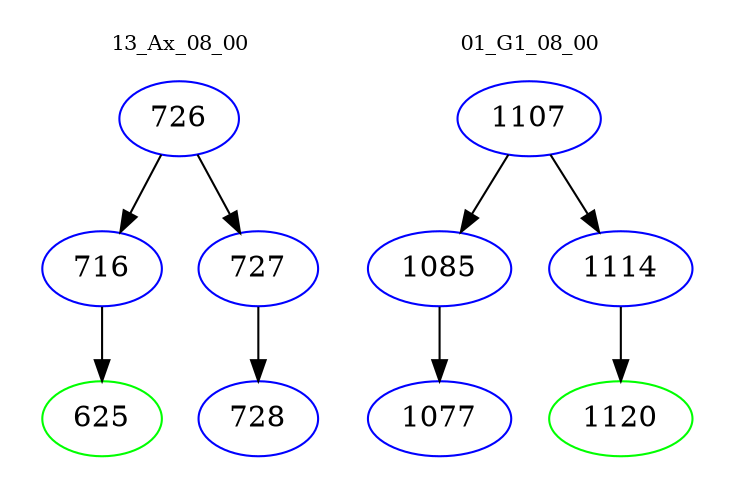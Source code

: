 digraph{
subgraph cluster_0 {
color = white
label = "13_Ax_08_00";
fontsize=10;
T0_726 [label="726", color="blue"]
T0_726 -> T0_716 [color="black"]
T0_716 [label="716", color="blue"]
T0_716 -> T0_625 [color="black"]
T0_625 [label="625", color="green"]
T0_726 -> T0_727 [color="black"]
T0_727 [label="727", color="blue"]
T0_727 -> T0_728 [color="black"]
T0_728 [label="728", color="blue"]
}
subgraph cluster_1 {
color = white
label = "01_G1_08_00";
fontsize=10;
T1_1107 [label="1107", color="blue"]
T1_1107 -> T1_1085 [color="black"]
T1_1085 [label="1085", color="blue"]
T1_1085 -> T1_1077 [color="black"]
T1_1077 [label="1077", color="blue"]
T1_1107 -> T1_1114 [color="black"]
T1_1114 [label="1114", color="blue"]
T1_1114 -> T1_1120 [color="black"]
T1_1120 [label="1120", color="green"]
}
}
